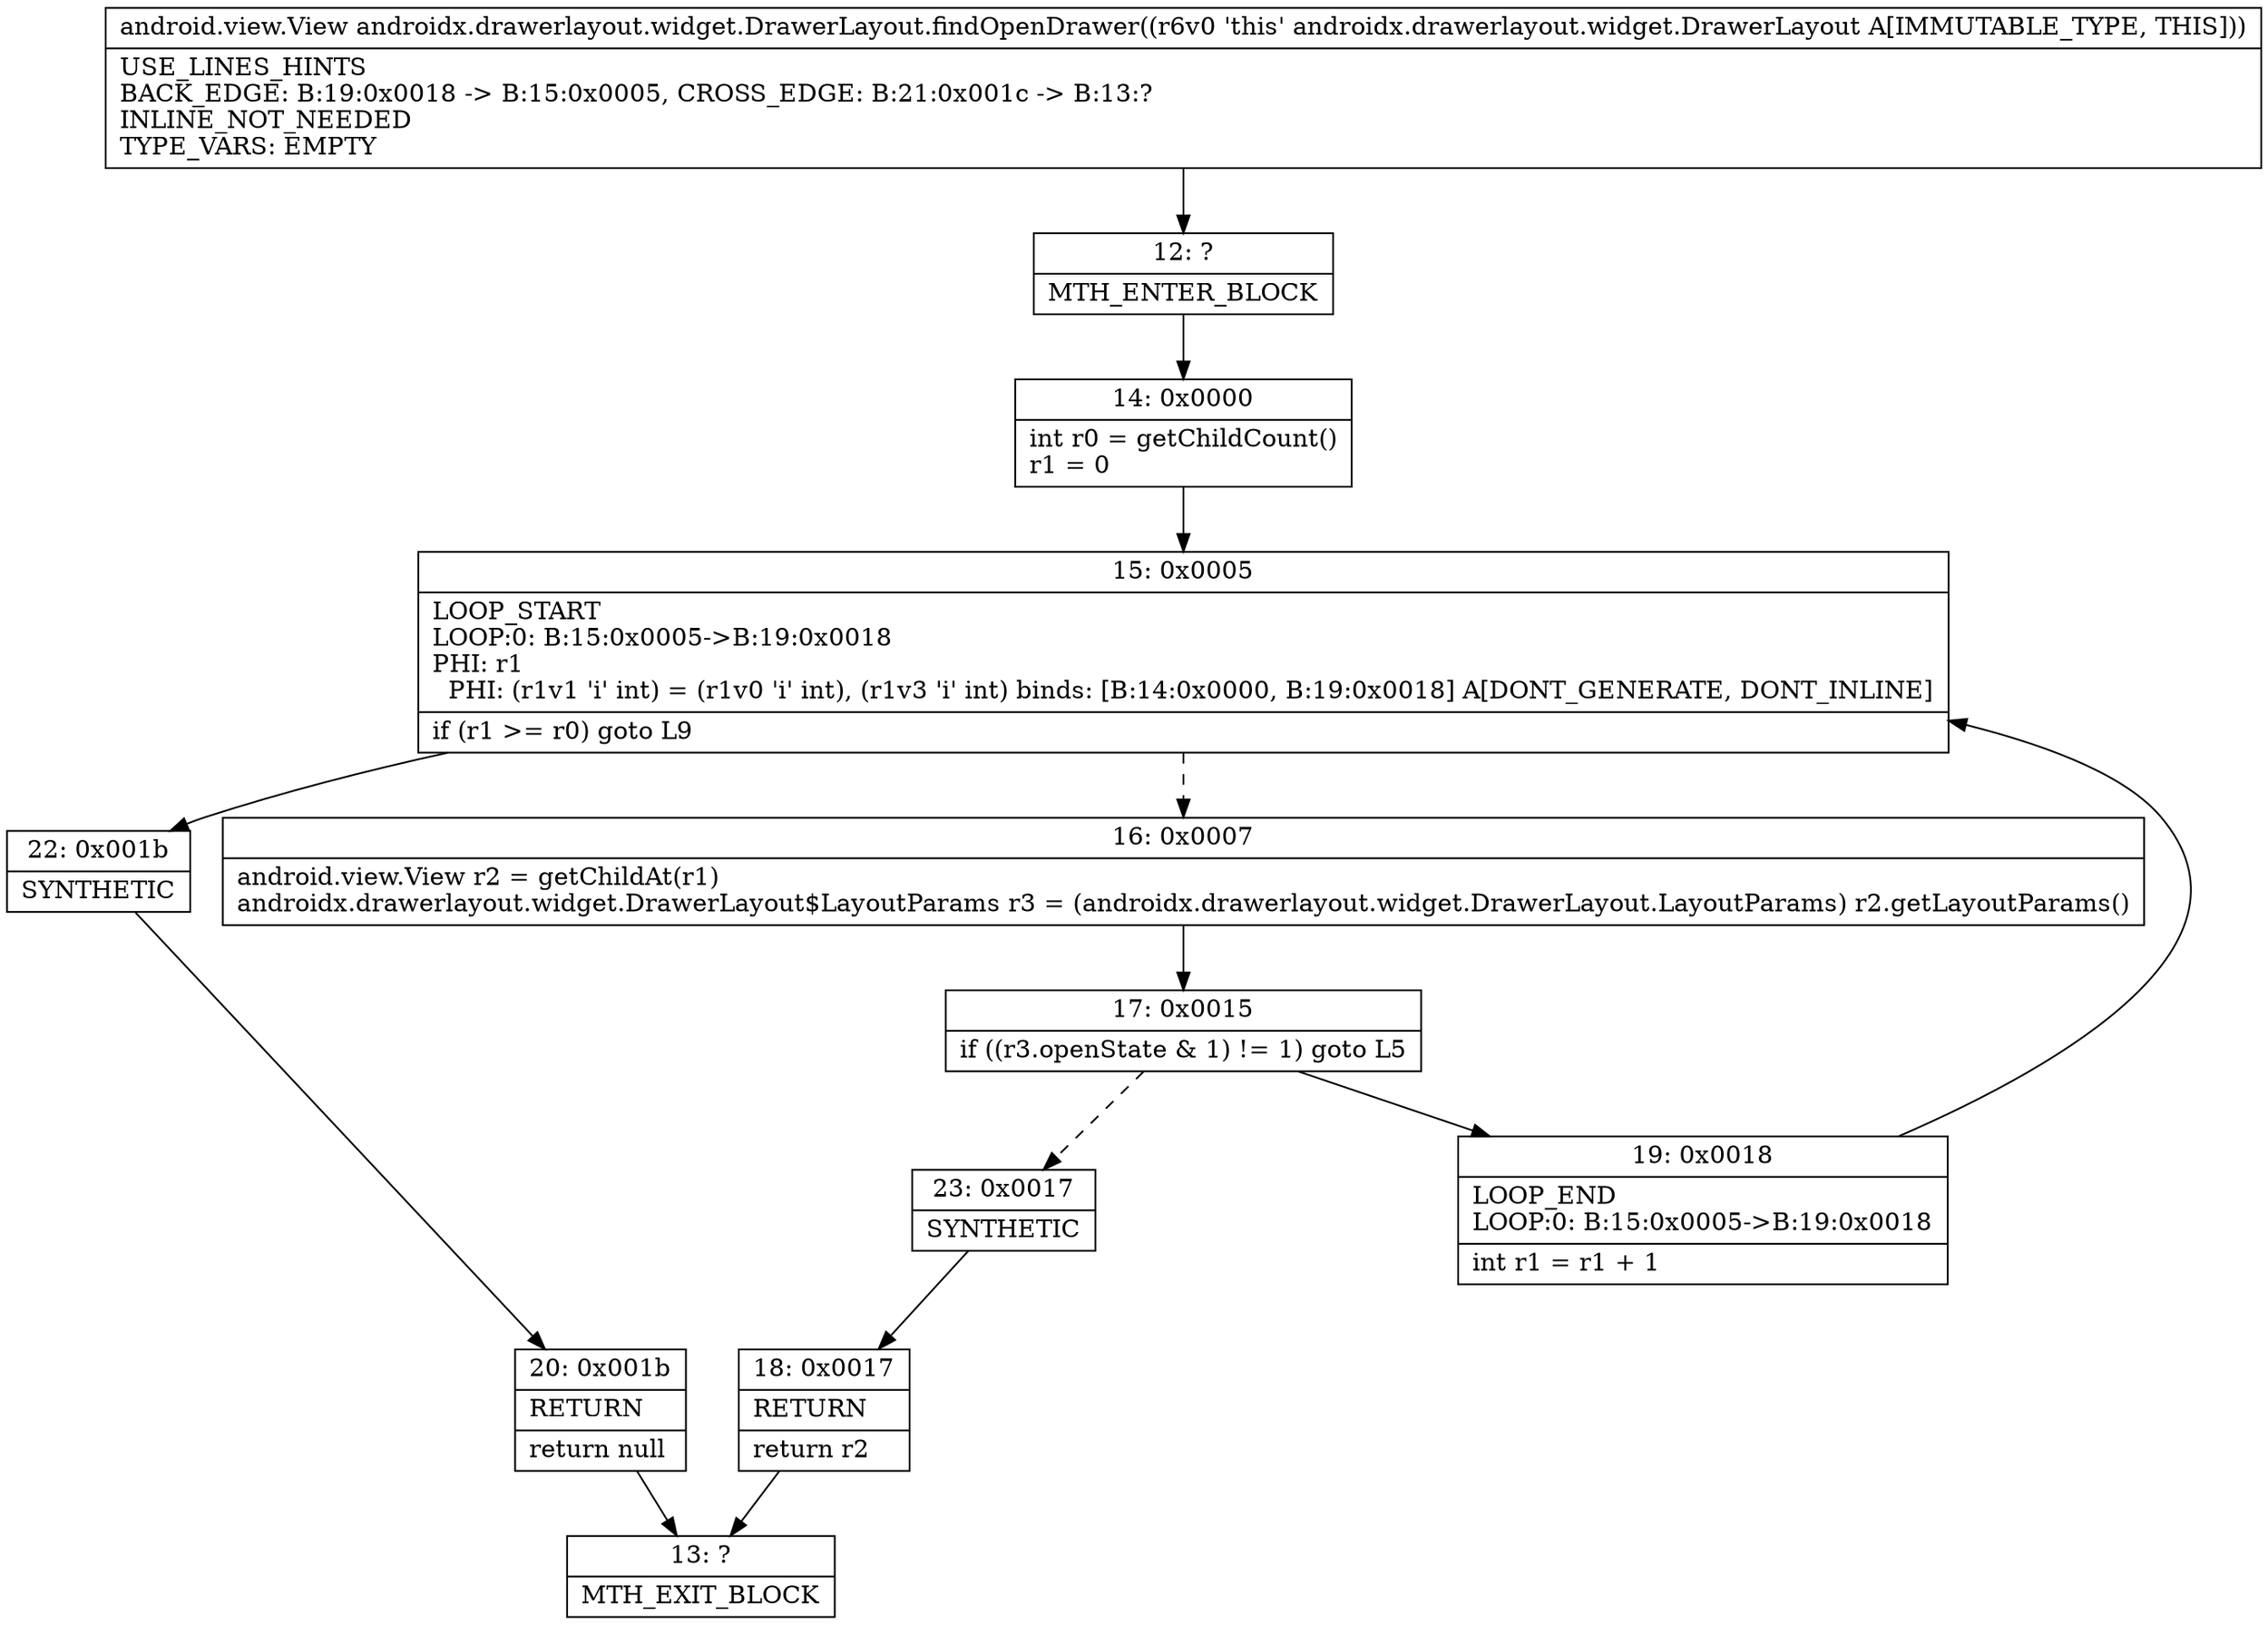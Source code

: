 digraph "CFG forandroidx.drawerlayout.widget.DrawerLayout.findOpenDrawer()Landroid\/view\/View;" {
Node_12 [shape=record,label="{12\:\ ?|MTH_ENTER_BLOCK\l}"];
Node_14 [shape=record,label="{14\:\ 0x0000|int r0 = getChildCount()\lr1 = 0\l}"];
Node_15 [shape=record,label="{15\:\ 0x0005|LOOP_START\lLOOP:0: B:15:0x0005\-\>B:19:0x0018\lPHI: r1 \l  PHI: (r1v1 'i' int) = (r1v0 'i' int), (r1v3 'i' int) binds: [B:14:0x0000, B:19:0x0018] A[DONT_GENERATE, DONT_INLINE]\l|if (r1 \>= r0) goto L9\l}"];
Node_16 [shape=record,label="{16\:\ 0x0007|android.view.View r2 = getChildAt(r1)\landroidx.drawerlayout.widget.DrawerLayout$LayoutParams r3 = (androidx.drawerlayout.widget.DrawerLayout.LayoutParams) r2.getLayoutParams()\l}"];
Node_17 [shape=record,label="{17\:\ 0x0015|if ((r3.openState & 1) != 1) goto L5\l}"];
Node_19 [shape=record,label="{19\:\ 0x0018|LOOP_END\lLOOP:0: B:15:0x0005\-\>B:19:0x0018\l|int r1 = r1 + 1\l}"];
Node_23 [shape=record,label="{23\:\ 0x0017|SYNTHETIC\l}"];
Node_18 [shape=record,label="{18\:\ 0x0017|RETURN\l|return r2\l}"];
Node_13 [shape=record,label="{13\:\ ?|MTH_EXIT_BLOCK\l}"];
Node_22 [shape=record,label="{22\:\ 0x001b|SYNTHETIC\l}"];
Node_20 [shape=record,label="{20\:\ 0x001b|RETURN\l|return null\l}"];
MethodNode[shape=record,label="{android.view.View androidx.drawerlayout.widget.DrawerLayout.findOpenDrawer((r6v0 'this' androidx.drawerlayout.widget.DrawerLayout A[IMMUTABLE_TYPE, THIS]))  | USE_LINES_HINTS\lBACK_EDGE: B:19:0x0018 \-\> B:15:0x0005, CROSS_EDGE: B:21:0x001c \-\> B:13:?\lINLINE_NOT_NEEDED\lTYPE_VARS: EMPTY\l}"];
MethodNode -> Node_12;Node_12 -> Node_14;
Node_14 -> Node_15;
Node_15 -> Node_16[style=dashed];
Node_15 -> Node_22;
Node_16 -> Node_17;
Node_17 -> Node_19;
Node_17 -> Node_23[style=dashed];
Node_19 -> Node_15;
Node_23 -> Node_18;
Node_18 -> Node_13;
Node_22 -> Node_20;
Node_20 -> Node_13;
}

